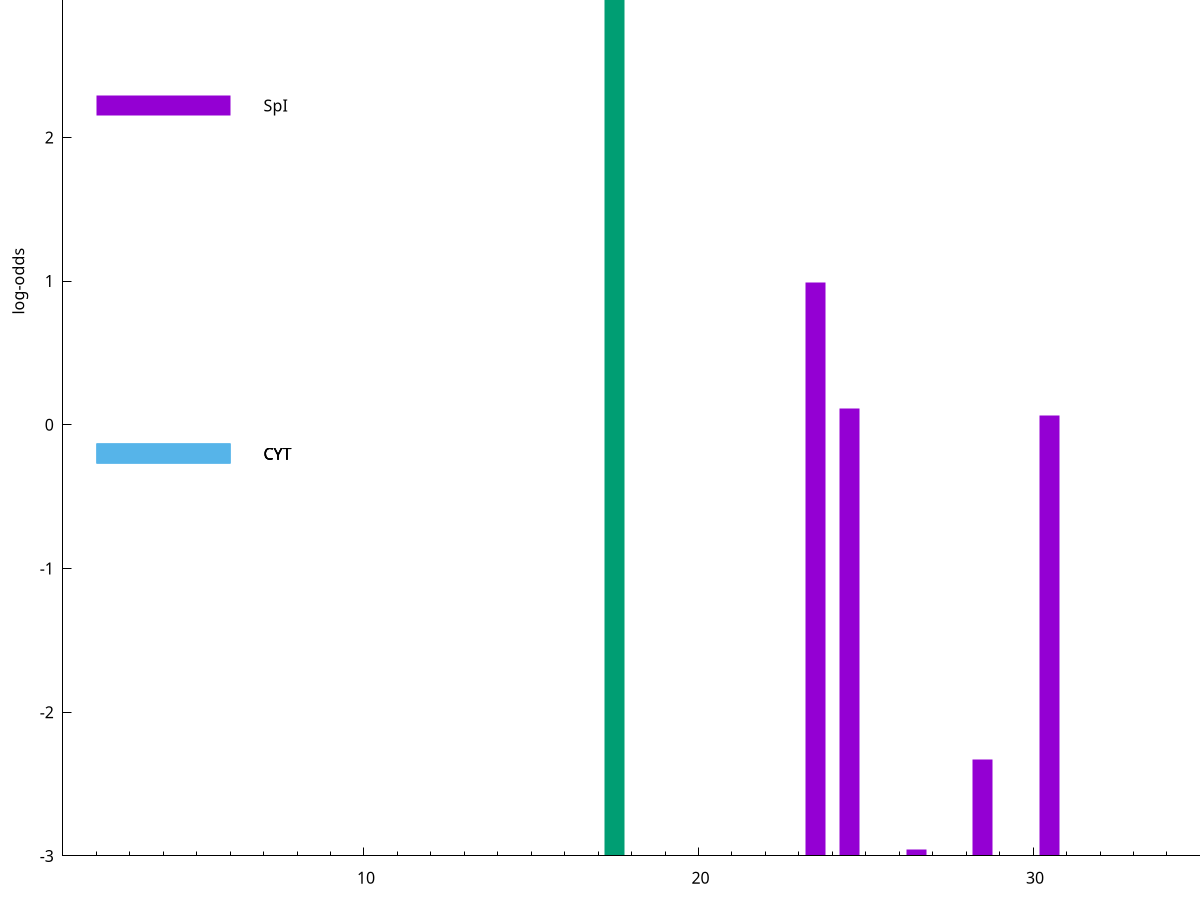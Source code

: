 set title "LipoP predictions for SRR3467249.gff"
set size 2., 1.4
set xrange [1:70] 
set mxtics 10
set yrange [-3:5]
set y2range [0:8]
set ylabel "log-odds"
set term postscript eps color solid "Helvetica" 30
set output "SRR3467249.gff166.eps"
set arrow from 2,3.09862 to 6,3.09862 nohead lt 2 lw 20
set label "SpII" at 7,3.09862
set arrow from 2,2.22218 to 6,2.22218 nohead lt 1 lw 20
set label "SpI" at 7,2.22218
set arrow from 2,-0.200913 to 6,-0.200913 nohead lt 3 lw 20
set label "CYT" at 7,-0.200913
set arrow from 2,-0.200913 to 6,-0.200913 nohead lt 3 lw 20
set label "CYT" at 7,-0.200913
set arrow from 2,-0.200913 to 6,-0.200913 nohead lt 3 lw 20
set label "CYT" at 7,-0.200913
set arrow from 2,3.09862 to 6,3.09862 nohead lt 2 lw 20
set label "SpII" at 7,3.09862
# NOTE: The scores below are the log-odds scores with the threshold
# NOTE: subtracted (a hack to make gnuplot make the histogram all
# NOTE: look nice).
plot "-" axes x1y2 title "" with impulses lt 2 lw 20, "-" axes x1y2 title "" with impulses lt 1 lw 20
17.500000 6.083600
e
23.500000 3.991556
24.500000 3.112441
30.500000 3.066816
28.500000 0.670920
26.500000 0.046980
e
exit
